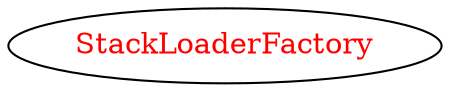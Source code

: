 digraph dependencyGraph {
 concentrate=true;
 ranksep="2.0";
 rankdir="LR"; 
 splines="ortho";
"StackLoaderFactory" [fontcolor="red"];
}